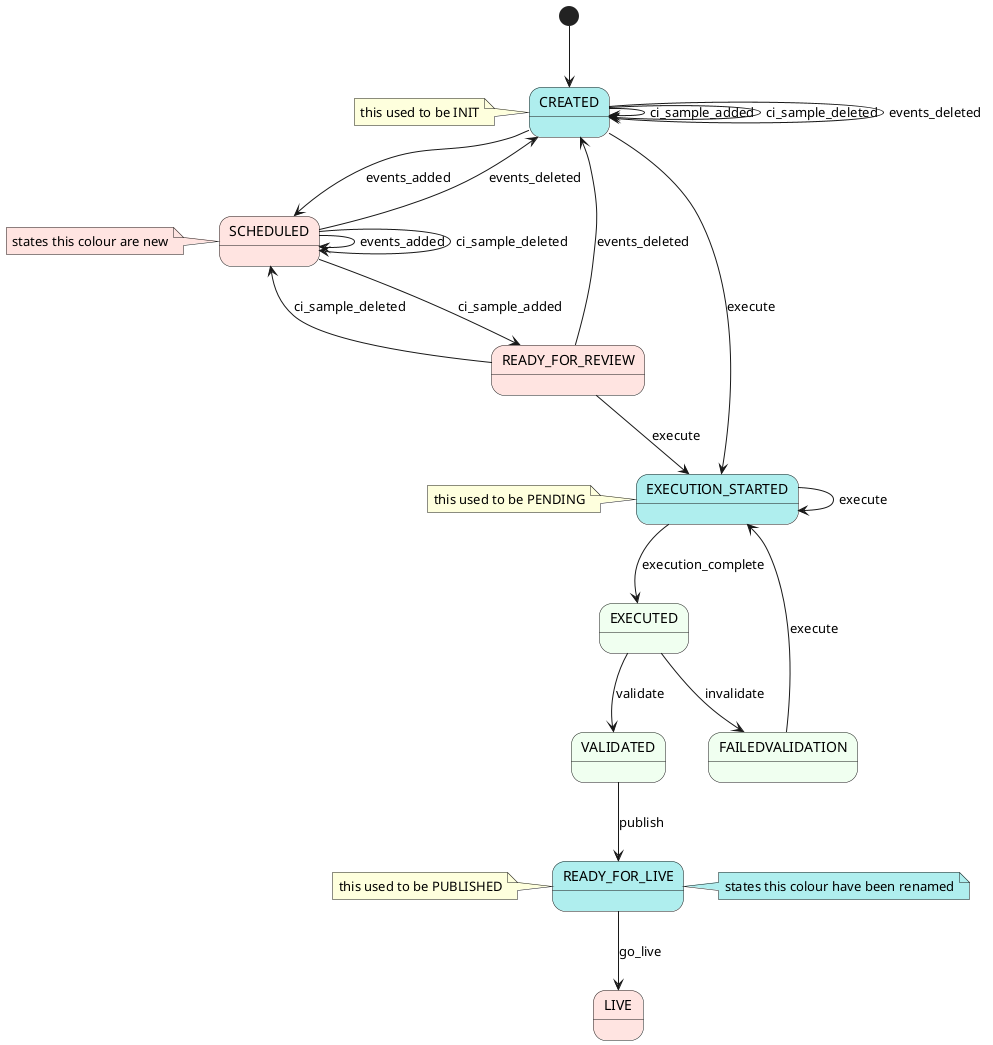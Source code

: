 @startuml
skinparam state {
    BackgroundColor HoneyDew
    BackgroundColor<<New>> MistyRose
    BackgroundColor<<Changed>> PaleTurquoise
}
skinparam note {
    BackgroundColor<<New>> MistyRose
    BackgroundColor<<Changed>> PaleTurquoise
}

[*] --> CREATED
note left of CREATED : this used to be INIT
CREATED<<Changed>> --> CREATED : ci_sample_added
CREATED<<Changed>> --> CREATED : ci_sample_deleted
CREATED<<Changed>> --> CREATED : events_deleted
CREATED<<Changed>> --> SCHEDULED : events_added
note left #MistyRose
   states this colour are new
end note
CREATED --> EXECUTION_STARTED : execute
SCHEDULED<<New>> --> SCHEDULED : events_added
SCHEDULED<<New>> --> SCHEDULED : ci_sample_deleted
SCHEDULED<<New>> --> READY_FOR_REVIEW : ci_sample_added
READY_FOR_REVIEW<<New>> --> SCHEDULED : ci_sample_deleted
READY_FOR_REVIEW<<New>> --> CREATED : events_deleted
SCHEDULED<<New>> --> CREATED : events_deleted
READY_FOR_REVIEW<<New>> --> EXECUTION_STARTED : execute
EXECUTION_STARTED<<Changed>> --> EXECUTION_STARTED : execute
note left of EXECUTION_STARTED : this used to be PENDING
EXECUTION_STARTED --> EXECUTED : execution_complete
EXECUTED --> VALIDATED : validate
EXECUTED --> FAILEDVALIDATION : invalidate
VALIDATED --> READY_FOR_LIVE<<Changed>> : publish
note left of READY_FOR_LIVE: this used to be PUBLISHED
note right of READY_FOR_LIVE #PaleTurquoise
    states this colour have been renamed
end note
READY_FOR_LIVE --> LIVE<<New>> : go_live
FAILEDVALIDATION --> EXECUTION_STARTED : execute
@enduml